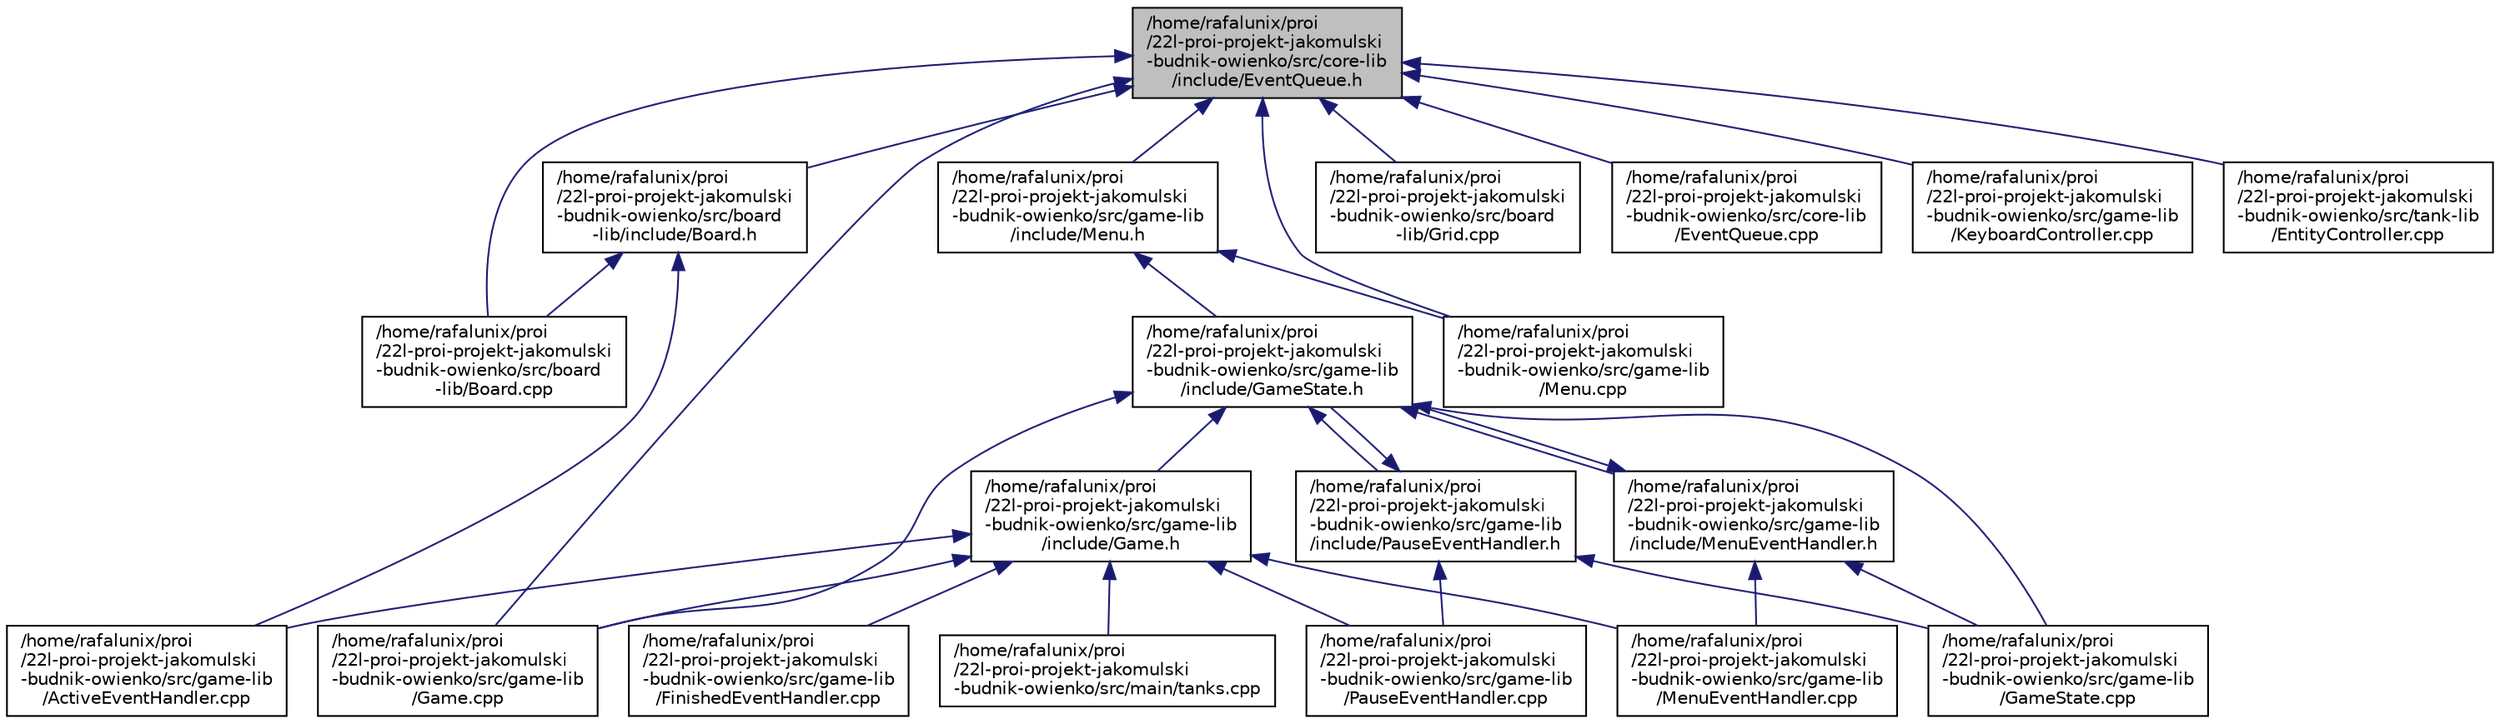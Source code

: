 digraph "/home/rafalunix/proi/22l-proi-projekt-jakomulski-budnik-owienko/src/core-lib/include/EventQueue.h"
{
 // INTERACTIVE_SVG=YES
 // LATEX_PDF_SIZE
  bgcolor="transparent";
  edge [fontname="Helvetica",fontsize="10",labelfontname="Helvetica",labelfontsize="10"];
  node [fontname="Helvetica",fontsize="10",shape=record];
  Node1 [label="/home/rafalunix/proi\l/22l-proi-projekt-jakomulski\l-budnik-owienko/src/core-lib\l/include/EventQueue.h",height=0.2,width=0.4,color="black", fillcolor="grey75", style="filled", fontcolor="black",tooltip=" "];
  Node1 -> Node2 [dir="back",color="midnightblue",fontsize="10",style="solid",fontname="Helvetica"];
  Node2 [label="/home/rafalunix/proi\l/22l-proi-projekt-jakomulski\l-budnik-owienko/src/board\l-lib/Board.cpp",height=0.2,width=0.4,color="black",URL="$_board_8cpp.html",tooltip=" "];
  Node1 -> Node3 [dir="back",color="midnightblue",fontsize="10",style="solid",fontname="Helvetica"];
  Node3 [label="/home/rafalunix/proi\l/22l-proi-projekt-jakomulski\l-budnik-owienko/src/board\l-lib/include/Board.h",height=0.2,width=0.4,color="black",URL="$_board_8h.html",tooltip=" "];
  Node3 -> Node2 [dir="back",color="midnightblue",fontsize="10",style="solid",fontname="Helvetica"];
  Node3 -> Node4 [dir="back",color="midnightblue",fontsize="10",style="solid",fontname="Helvetica"];
  Node4 [label="/home/rafalunix/proi\l/22l-proi-projekt-jakomulski\l-budnik-owienko/src/game-lib\l/ActiveEventHandler.cpp",height=0.2,width=0.4,color="black",URL="$_active_event_handler_8cpp.html",tooltip=" "];
  Node1 -> Node5 [dir="back",color="midnightblue",fontsize="10",style="solid",fontname="Helvetica"];
  Node5 [label="/home/rafalunix/proi\l/22l-proi-projekt-jakomulski\l-budnik-owienko/src/board\l-lib/Grid.cpp",height=0.2,width=0.4,color="black",URL="$_grid_8cpp.html",tooltip=" "];
  Node1 -> Node6 [dir="back",color="midnightblue",fontsize="10",style="solid",fontname="Helvetica"];
  Node6 [label="/home/rafalunix/proi\l/22l-proi-projekt-jakomulski\l-budnik-owienko/src/core-lib\l/EventQueue.cpp",height=0.2,width=0.4,color="black",URL="$_event_queue_8cpp.html",tooltip=" "];
  Node1 -> Node7 [dir="back",color="midnightblue",fontsize="10",style="solid",fontname="Helvetica"];
  Node7 [label="/home/rafalunix/proi\l/22l-proi-projekt-jakomulski\l-budnik-owienko/src/game-lib\l/include/Menu.h",height=0.2,width=0.4,color="black",URL="$_menu_8h.html",tooltip=" "];
  Node7 -> Node8 [dir="back",color="midnightblue",fontsize="10",style="solid",fontname="Helvetica"];
  Node8 [label="/home/rafalunix/proi\l/22l-proi-projekt-jakomulski\l-budnik-owienko/src/game-lib\l/include/GameState.h",height=0.2,width=0.4,color="black",URL="$_game_state_8h.html",tooltip=" "];
  Node8 -> Node9 [dir="back",color="midnightblue",fontsize="10",style="solid",fontname="Helvetica"];
  Node9 [label="/home/rafalunix/proi\l/22l-proi-projekt-jakomulski\l-budnik-owienko/src/game-lib\l/include/Game.h",height=0.2,width=0.4,color="black",URL="$_game_8h.html",tooltip=" "];
  Node9 -> Node4 [dir="back",color="midnightblue",fontsize="10",style="solid",fontname="Helvetica"];
  Node9 -> Node10 [dir="back",color="midnightblue",fontsize="10",style="solid",fontname="Helvetica"];
  Node10 [label="/home/rafalunix/proi\l/22l-proi-projekt-jakomulski\l-budnik-owienko/src/game-lib\l/FinishedEventHandler.cpp",height=0.2,width=0.4,color="black",URL="$_finished_event_handler_8cpp.html",tooltip=" "];
  Node9 -> Node11 [dir="back",color="midnightblue",fontsize="10",style="solid",fontname="Helvetica"];
  Node11 [label="/home/rafalunix/proi\l/22l-proi-projekt-jakomulski\l-budnik-owienko/src/game-lib\l/Game.cpp",height=0.2,width=0.4,color="black",URL="$_game_8cpp.html",tooltip=" "];
  Node9 -> Node12 [dir="back",color="midnightblue",fontsize="10",style="solid",fontname="Helvetica"];
  Node12 [label="/home/rafalunix/proi\l/22l-proi-projekt-jakomulski\l-budnik-owienko/src/game-lib\l/MenuEventHandler.cpp",height=0.2,width=0.4,color="black",URL="$_menu_event_handler_8cpp.html",tooltip=" "];
  Node9 -> Node13 [dir="back",color="midnightblue",fontsize="10",style="solid",fontname="Helvetica"];
  Node13 [label="/home/rafalunix/proi\l/22l-proi-projekt-jakomulski\l-budnik-owienko/src/game-lib\l/PauseEventHandler.cpp",height=0.2,width=0.4,color="black",URL="$_pause_event_handler_8cpp.html",tooltip=" "];
  Node9 -> Node14 [dir="back",color="midnightblue",fontsize="10",style="solid",fontname="Helvetica"];
  Node14 [label="/home/rafalunix/proi\l/22l-proi-projekt-jakomulski\l-budnik-owienko/src/main/tanks.cpp",height=0.2,width=0.4,color="black",URL="$tanks_8cpp.html",tooltip=" "];
  Node8 -> Node15 [dir="back",color="midnightblue",fontsize="10",style="solid",fontname="Helvetica"];
  Node15 [label="/home/rafalunix/proi\l/22l-proi-projekt-jakomulski\l-budnik-owienko/src/game-lib\l/include/MenuEventHandler.h",height=0.2,width=0.4,color="black",URL="$_menu_event_handler_8h.html",tooltip=" "];
  Node15 -> Node8 [dir="back",color="midnightblue",fontsize="10",style="solid",fontname="Helvetica"];
  Node15 -> Node16 [dir="back",color="midnightblue",fontsize="10",style="solid",fontname="Helvetica"];
  Node16 [label="/home/rafalunix/proi\l/22l-proi-projekt-jakomulski\l-budnik-owienko/src/game-lib\l/GameState.cpp",height=0.2,width=0.4,color="black",URL="$_game_state_8cpp.html",tooltip=" "];
  Node15 -> Node12 [dir="back",color="midnightblue",fontsize="10",style="solid",fontname="Helvetica"];
  Node8 -> Node17 [dir="back",color="midnightblue",fontsize="10",style="solid",fontname="Helvetica"];
  Node17 [label="/home/rafalunix/proi\l/22l-proi-projekt-jakomulski\l-budnik-owienko/src/game-lib\l/include/PauseEventHandler.h",height=0.2,width=0.4,color="black",URL="$_pause_event_handler_8h.html",tooltip=" "];
  Node17 -> Node8 [dir="back",color="midnightblue",fontsize="10",style="solid",fontname="Helvetica"];
  Node17 -> Node16 [dir="back",color="midnightblue",fontsize="10",style="solid",fontname="Helvetica"];
  Node17 -> Node13 [dir="back",color="midnightblue",fontsize="10",style="solid",fontname="Helvetica"];
  Node8 -> Node11 [dir="back",color="midnightblue",fontsize="10",style="solid",fontname="Helvetica"];
  Node8 -> Node16 [dir="back",color="midnightblue",fontsize="10",style="solid",fontname="Helvetica"];
  Node7 -> Node18 [dir="back",color="midnightblue",fontsize="10",style="solid",fontname="Helvetica"];
  Node18 [label="/home/rafalunix/proi\l/22l-proi-projekt-jakomulski\l-budnik-owienko/src/game-lib\l/Menu.cpp",height=0.2,width=0.4,color="black",URL="$_menu_8cpp.html",tooltip=" "];
  Node1 -> Node11 [dir="back",color="midnightblue",fontsize="10",style="solid",fontname="Helvetica"];
  Node1 -> Node19 [dir="back",color="midnightblue",fontsize="10",style="solid",fontname="Helvetica"];
  Node19 [label="/home/rafalunix/proi\l/22l-proi-projekt-jakomulski\l-budnik-owienko/src/game-lib\l/KeyboardController.cpp",height=0.2,width=0.4,color="black",URL="$_keyboard_controller_8cpp.html",tooltip=" "];
  Node1 -> Node18 [dir="back",color="midnightblue",fontsize="10",style="solid",fontname="Helvetica"];
  Node1 -> Node20 [dir="back",color="midnightblue",fontsize="10",style="solid",fontname="Helvetica"];
  Node20 [label="/home/rafalunix/proi\l/22l-proi-projekt-jakomulski\l-budnik-owienko/src/tank-lib\l/EntityController.cpp",height=0.2,width=0.4,color="black",URL="$_entity_controller_8cpp.html",tooltip=" "];
}

